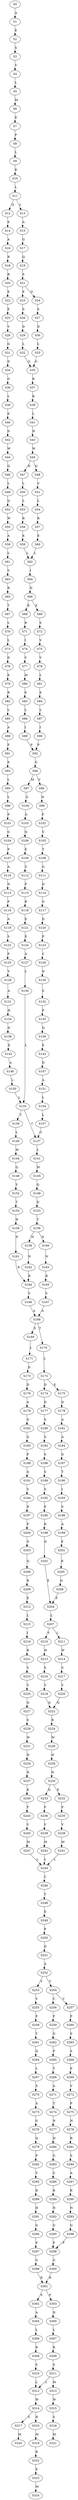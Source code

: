 strict digraph  {
	S0 -> S1 [ label = A ];
	S1 -> S2 [ label = E ];
	S2 -> S3 [ label = S ];
	S3 -> S4 [ label = V ];
	S4 -> S5 [ label = L ];
	S5 -> S6 [ label = M ];
	S6 -> S7 [ label = E ];
	S7 -> S8 [ label = F ];
	S8 -> S9 [ label = L ];
	S9 -> S10 [ label = K ];
	S10 -> S11 [ label = L ];
	S11 -> S12 [ label = Q ];
	S11 -> S13 [ label = L ];
	S12 -> S14 [ label = E ];
	S13 -> S15 [ label = A ];
	S14 -> S16 [ label = A ];
	S15 -> S17 [ label = G ];
	S16 -> S18 [ label = R ];
	S17 -> S19 [ label = Q ];
	S18 -> S20 [ label = R ];
	S19 -> S21 [ label = S ];
	S20 -> S22 [ label = E ];
	S21 -> S23 [ label = E ];
	S21 -> S24 [ label = D ];
	S22 -> S25 [ label = E ];
	S23 -> S26 [ label = S ];
	S24 -> S27 [ label = S ];
	S25 -> S28 [ label = V ];
	S26 -> S29 [ label = D ];
	S27 -> S30 [ label = D ];
	S28 -> S31 [ label = G ];
	S29 -> S32 [ label = L ];
	S30 -> S33 [ label = L ];
	S31 -> S34 [ label = D ];
	S32 -> S35 [ label = G ];
	S33 -> S35 [ label = G ];
	S34 -> S36 [ label = G ];
	S35 -> S37 [ label = R ];
	S36 -> S38 [ label = L ];
	S37 -> S39 [ label = R ];
	S38 -> S40 [ label = E ];
	S39 -> S41 [ label = L ];
	S40 -> S42 [ label = D ];
	S41 -> S43 [ label = H ];
	S42 -> S44 [ label = W ];
	S43 -> S45 [ label = W ];
	S44 -> S46 [ label = Q ];
	S45 -> S47 [ label = H ];
	S45 -> S48 [ label = Q ];
	S46 -> S49 [ label = L ];
	S47 -> S50 [ label = L ];
	S48 -> S51 [ label = V ];
	S49 -> S52 [ label = Q ];
	S50 -> S53 [ label = L ];
	S51 -> S54 [ label = L ];
	S52 -> S55 [ label = W ];
	S53 -> S56 [ label = R ];
	S54 -> S57 [ label = R ];
	S55 -> S58 [ label = A ];
	S56 -> S59 [ label = E ];
	S57 -> S60 [ label = E ];
	S58 -> S61 [ label = L ];
	S59 -> S62 [ label = L ];
	S60 -> S62 [ label = L ];
	S61 -> S63 [ label = V ];
	S62 -> S64 [ label = I ];
	S63 -> S65 [ label = R ];
	S64 -> S66 [ label = N ];
	S65 -> S67 [ label = T ];
	S66 -> S68 [ label = K ];
	S66 -> S69 [ label = E ];
	S67 -> S70 [ label = L ];
	S68 -> S71 [ label = R ];
	S69 -> S72 [ label = S ];
	S70 -> S73 [ label = L ];
	S71 -> S74 [ label = I ];
	S72 -> S75 [ label = V ];
	S73 -> S76 [ label = D ];
	S74 -> S77 [ label = V ];
	S75 -> S78 [ label = V ];
	S76 -> S79 [ label = E ];
	S77 -> S80 [ label = M ];
	S78 -> S81 [ label = L ];
	S79 -> S82 [ label = R ];
	S80 -> S83 [ label = E ];
	S81 -> S84 [ label = E ];
	S82 -> S85 [ label = L ];
	S83 -> S86 [ label = L ];
	S84 -> S87 [ label = L ];
	S85 -> S88 [ label = A ];
	S86 -> S89 [ label = I ];
	S87 -> S90 [ label = I ];
	S88 -> S91 [ label = F ];
	S89 -> S92 [ label = P ];
	S90 -> S92 [ label = P ];
	S91 -> S93 [ label = E ];
	S92 -> S94 [ label = G ];
	S93 -> S95 [ label = L ];
	S94 -> S96 [ label = V ];
	S94 -> S97 [ label = M ];
	S95 -> S98 [ label = L ];
	S96 -> S99 [ label = N ];
	S97 -> S100 [ label = G ];
	S98 -> S101 [ label = P ];
	S99 -> S102 [ label = P ];
	S100 -> S103 [ label = G ];
	S101 -> S104 [ label = G ];
	S102 -> S105 [ label = V ];
	S103 -> S106 [ label = Q ];
	S104 -> S107 [ label = P ];
	S105 -> S108 [ label = T ];
	S106 -> S109 [ label = E ];
	S107 -> S110 [ label = A ];
	S108 -> S111 [ label = G ];
	S109 -> S112 [ label = S ];
	S110 -> S113 [ label = N ];
	S111 -> S114 [ label = D ];
	S112 -> S115 [ label = P ];
	S113 -> S116 [ label = P ];
	S114 -> S117 [ label = G ];
	S115 -> S118 [ label = R ];
	S116 -> S119 [ label = A ];
	S117 -> S120 [ label = D ];
	S118 -> S121 [ label = E ];
	S119 -> S122 [ label = S ];
	S120 -> S123 [ label = P ];
	S121 -> S124 [ label = E ];
	S122 -> S125 [ label = P ];
	S123 -> S126 [ label = C ];
	S124 -> S127 [ label = A ];
	S125 -> S128 [ label = V ];
	S126 -> S129 [ label = D ];
	S127 -> S130 [ label = L ];
	S128 -> S131 [ label = A ];
	S129 -> S132 [ label = S ];
	S130 -> S133 [ label = L ];
	S131 -> S134 [ label = H ];
	S132 -> S135 [ label = P ];
	S133 -> S136 [ label = T ];
	S133 -> S137 [ label = C ];
	S134 -> S138 [ label = D ];
	S135 -> S139 [ label = Q ];
	S136 -> S140 [ label = L ];
	S137 -> S141 [ label = L ];
	S138 -> S142 [ label = E ];
	S139 -> S143 [ label = E ];
	S140 -> S144 [ label = M ];
	S141 -> S145 [ label = M ];
	S142 -> S146 [ label = A ];
	S143 -> S147 [ label = D ];
	S144 -> S148 [ label = Q ];
	S145 -> S149 [ label = Q ];
	S146 -> S150 [ label = L ];
	S147 -> S151 [ label = A ];
	S148 -> S152 [ label = Y ];
	S149 -> S153 [ label = D ];
	S150 -> S133 [ label = L ];
	S151 -> S154 [ label = L ];
	S152 -> S155 [ label = T ];
	S153 -> S156 [ label = T ];
	S154 -> S157 [ label = L ];
	S155 -> S158 [ label = H ];
	S156 -> S159 [ label = H ];
	S156 -> S160 [ label = N ];
	S157 -> S137 [ label = C ];
	S158 -> S161 [ label = N ];
	S159 -> S162 [ label = N ];
	S160 -> S163 [ label = N ];
	S161 -> S164 [ label = R ];
	S162 -> S164 [ label = R ];
	S163 -> S165 [ label = R ];
	S164 -> S166 [ label = V ];
	S165 -> S167 [ label = V ];
	S166 -> S168 [ label = A ];
	S167 -> S168 [ label = A ];
	S168 -> S169 [ label = S ];
	S168 -> S170 [ label = T ];
	S169 -> S171 [ label = L ];
	S170 -> S172 [ label = L ];
	S171 -> S173 [ label = D ];
	S172 -> S174 [ label = D ];
	S172 -> S175 [ label = E ];
	S173 -> S176 [ label = D ];
	S174 -> S177 [ label = D ];
	S175 -> S178 [ label = D ];
	S176 -> S179 [ label = A ];
	S177 -> S180 [ label = S ];
	S178 -> S181 [ label = A ];
	S179 -> S182 [ label = G ];
	S180 -> S183 [ label = S ];
	S181 -> S184 [ label = A ];
	S182 -> S185 [ label = G ];
	S183 -> S186 [ label = S ];
	S184 -> S187 [ label = G ];
	S185 -> S188 [ label = P ];
	S186 -> S189 [ label = S ];
	S187 -> S190 [ label = T ];
	S188 -> S191 [ label = A ];
	S189 -> S192 [ label = S ];
	S190 -> S193 [ label = I ];
	S191 -> S194 [ label = V ];
	S192 -> S195 [ label = E ];
	S193 -> S196 [ label = S ];
	S194 -> S197 [ label = R ];
	S195 -> S198 [ label = R ];
	S196 -> S199 [ label = A ];
	S197 -> S200 [ label = P ];
	S198 -> S201 [ label = Q ];
	S199 -> S202 [ label = E ];
	S200 -> S203 [ label = G ];
	S201 -> S204 [ label = E ];
	S202 -> S205 [ label = R ];
	S203 -> S206 [ label = Q ];
	S204 -> S207 [ label = L ];
	S205 -> S208 [ label = Q ];
	S206 -> S209 [ label = R ];
	S207 -> S210 [ label = V ];
	S207 -> S211 [ label = I ];
	S208 -> S204 [ label = E ];
	S209 -> S212 [ label = E ];
	S210 -> S213 [ label = W ];
	S211 -> S214 [ label = W ];
	S212 -> S215 [ label = L ];
	S213 -> S216 [ label = S ];
	S214 -> S217 [ label = S ];
	S215 -> S218 [ label = I ];
	S216 -> S219 [ label = V ];
	S217 -> S220 [ label = V ];
	S218 -> S221 [ label = R ];
	S219 -> S222 [ label = Q ];
	S220 -> S222 [ label = Q ];
	S221 -> S223 [ label = V ];
	S222 -> S224 [ label = R ];
	S223 -> S225 [ label = V ];
	S224 -> S226 [ label = W ];
	S225 -> S227 [ label = Q ];
	S226 -> S228 [ label = H ];
	S227 -> S229 [ label = S ];
	S228 -> S230 [ label = N ];
	S229 -> S231 [ label = W ];
	S230 -> S232 [ label = E ];
	S230 -> S233 [ label = Q ];
	S231 -> S234 [ label = H ];
	S232 -> S235 [ label = F ];
	S233 -> S236 [ label = F ];
	S234 -> S237 [ label = N ];
	S235 -> S238 [ label = V ];
	S236 -> S239 [ label = V ];
	S237 -> S240 [ label = K ];
	S238 -> S241 [ label = M ];
	S239 -> S242 [ label = M ];
	S240 -> S243 [ label = F ];
	S241 -> S244 [ label = L ];
	S242 -> S244 [ label = L ];
	S243 -> S245 [ label = V ];
	S244 -> S246 [ label = C ];
	S245 -> S247 [ label = M ];
	S246 -> S248 [ label = T ];
	S247 -> S244 [ label = L ];
	S248 -> S249 [ label = E ];
	S249 -> S250 [ label = P ];
	S250 -> S251 [ label = D ];
	S251 -> S252 [ label = A ];
	S252 -> S253 [ label = V ];
	S252 -> S254 [ label = T ];
	S253 -> S255 [ label = V ];
	S254 -> S256 [ label = C ];
	S254 -> S257 [ label = V ];
	S255 -> S258 [ label = P ];
	S256 -> S259 [ label = P ];
	S257 -> S260 [ label = P ];
	S258 -> S261 [ label = T ];
	S259 -> S262 [ label = G ];
	S260 -> S263 [ label = S ];
	S261 -> S264 [ label = Q ];
	S262 -> S265 [ label = P ];
	S263 -> S266 [ label = S ];
	S264 -> S267 [ label = L ];
	S265 -> S268 [ label = T ];
	S266 -> S269 [ label = P ];
	S267 -> S270 [ label = S ];
	S268 -> S271 [ label = A ];
	S269 -> S272 [ label = V ];
	S270 -> S273 [ label = A ];
	S271 -> S274 [ label = T ];
	S272 -> S275 [ label = P ];
	S273 -> S276 [ label = G ];
	S274 -> S277 [ label = N ];
	S275 -> S278 [ label = N ];
	S276 -> S279 [ label = Q ];
	S277 -> S280 [ label = H ];
	S278 -> S281 [ label = R ];
	S279 -> S282 [ label = P ];
	S280 -> S283 [ label = G ];
	S281 -> S284 [ label = S ];
	S282 -> S285 [ label = V ];
	S283 -> S286 [ label = S ];
	S284 -> S287 [ label = A ];
	S285 -> S288 [ label = R ];
	S286 -> S289 [ label = R ];
	S287 -> S290 [ label = R ];
	S288 -> S291 [ label = H ];
	S289 -> S292 [ label = N ];
	S290 -> S293 [ label = N ];
	S291 -> S294 [ label = G ];
	S292 -> S295 [ label = G ];
	S293 -> S296 [ label = G ];
	S294 -> S297 [ label = P ];
	S295 -> S298 [ label = P ];
	S296 -> S298 [ label = P ];
	S297 -> S299 [ label = G ];
	S298 -> S300 [ label = G ];
	S299 -> S301 [ label = R ];
	S300 -> S301 [ label = R ];
	S301 -> S302 [ label = S ];
	S301 -> S303 [ label = P ];
	S302 -> S304 [ label = A ];
	S303 -> S305 [ label = N ];
	S304 -> S306 [ label = L ];
	S305 -> S307 [ label = L ];
	S306 -> S308 [ label = R ];
	S307 -> S309 [ label = R ];
	S308 -> S310 [ label = S ];
	S309 -> S311 [ label = S ];
	S310 -> S312 [ label = L ];
	S311 -> S313 [ label = M ];
	S311 -> S312 [ label = L ];
	S312 -> S314 [ label = W ];
	S313 -> S315 [ label = W ];
	S314 -> S316 [ label = N ];
	S314 -> S317 [ label = S ];
	S315 -> S318 [ label = S ];
	S316 -> S319 [ label = M ];
	S317 -> S320 [ label = M ];
	S318 -> S321 [ label = M ];
	S319 -> S322 [ label = R ];
	S322 -> S323 [ label = E ];
	S323 -> S324 [ label = M ];
}
